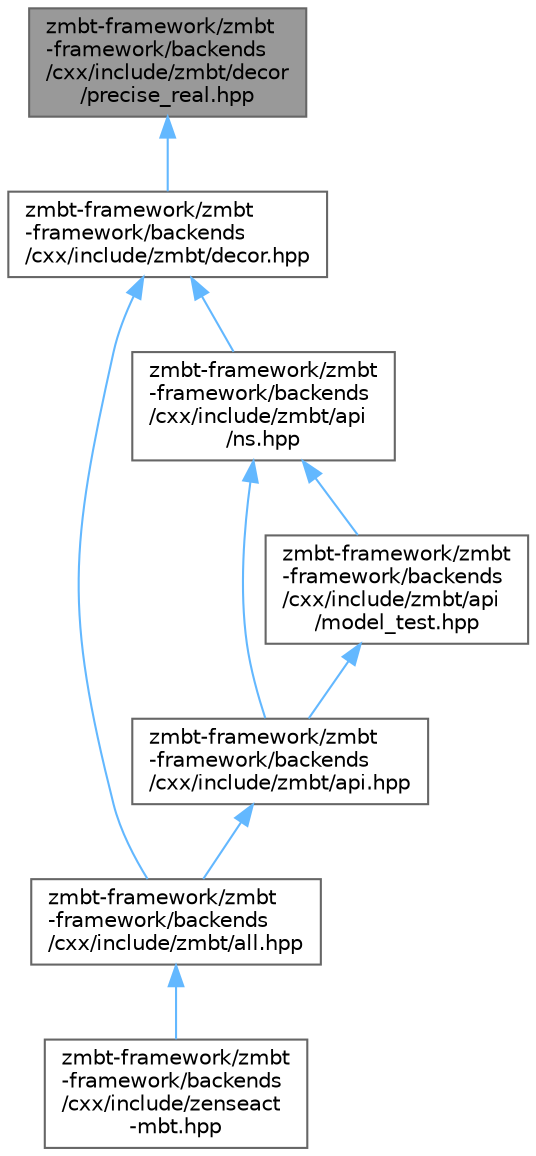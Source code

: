 digraph "zmbt-framework/zmbt-framework/backends/cxx/include/zmbt/decor/precise_real.hpp"
{
 // LATEX_PDF_SIZE
  bgcolor="transparent";
  edge [fontname=Helvetica,fontsize=10,labelfontname=Helvetica,labelfontsize=10];
  node [fontname=Helvetica,fontsize=10,shape=box,height=0.2,width=0.4];
  Node1 [id="Node000001",label="zmbt-framework/zmbt\l-framework/backends\l/cxx/include/zmbt/decor\l/precise_real.hpp",height=0.2,width=0.4,color="gray40", fillcolor="grey60", style="filled", fontcolor="black",tooltip=" "];
  Node1 -> Node2 [id="edge1_Node000001_Node000002",dir="back",color="steelblue1",style="solid",tooltip=" "];
  Node2 [id="Node000002",label="zmbt-framework/zmbt\l-framework/backends\l/cxx/include/zmbt/decor.hpp",height=0.2,width=0.4,color="grey40", fillcolor="white", style="filled",URL="$decor_8hpp.html",tooltip=" "];
  Node2 -> Node3 [id="edge2_Node000002_Node000003",dir="back",color="steelblue1",style="solid",tooltip=" "];
  Node3 [id="Node000003",label="zmbt-framework/zmbt\l-framework/backends\l/cxx/include/zmbt/all.hpp",height=0.2,width=0.4,color="grey40", fillcolor="white", style="filled",URL="$all_8hpp.html",tooltip=" "];
  Node3 -> Node4 [id="edge3_Node000003_Node000004",dir="back",color="steelblue1",style="solid",tooltip=" "];
  Node4 [id="Node000004",label="zmbt-framework/zmbt\l-framework/backends\l/cxx/include/zenseact\l-mbt.hpp",height=0.2,width=0.4,color="grey40", fillcolor="white", style="filled",URL="$zenseact-mbt_8hpp.html",tooltip=" "];
  Node2 -> Node5 [id="edge4_Node000002_Node000005",dir="back",color="steelblue1",style="solid",tooltip=" "];
  Node5 [id="Node000005",label="zmbt-framework/zmbt\l-framework/backends\l/cxx/include/zmbt/api\l/ns.hpp",height=0.2,width=0.4,color="grey40", fillcolor="white", style="filled",URL="$ns_8hpp.html",tooltip=" "];
  Node5 -> Node6 [id="edge5_Node000005_Node000006",dir="back",color="steelblue1",style="solid",tooltip=" "];
  Node6 [id="Node000006",label="zmbt-framework/zmbt\l-framework/backends\l/cxx/include/zmbt/api.hpp",height=0.2,width=0.4,color="grey40", fillcolor="white", style="filled",URL="$api_8hpp.html",tooltip=" "];
  Node6 -> Node3 [id="edge6_Node000006_Node000003",dir="back",color="steelblue1",style="solid",tooltip=" "];
  Node5 -> Node7 [id="edge7_Node000005_Node000007",dir="back",color="steelblue1",style="solid",tooltip=" "];
  Node7 [id="Node000007",label="zmbt-framework/zmbt\l-framework/backends\l/cxx/include/zmbt/api\l/model_test.hpp",height=0.2,width=0.4,color="grey40", fillcolor="white", style="filled",URL="$model__test_8hpp.html",tooltip=" "];
  Node7 -> Node6 [id="edge8_Node000007_Node000006",dir="back",color="steelblue1",style="solid",tooltip=" "];
}

